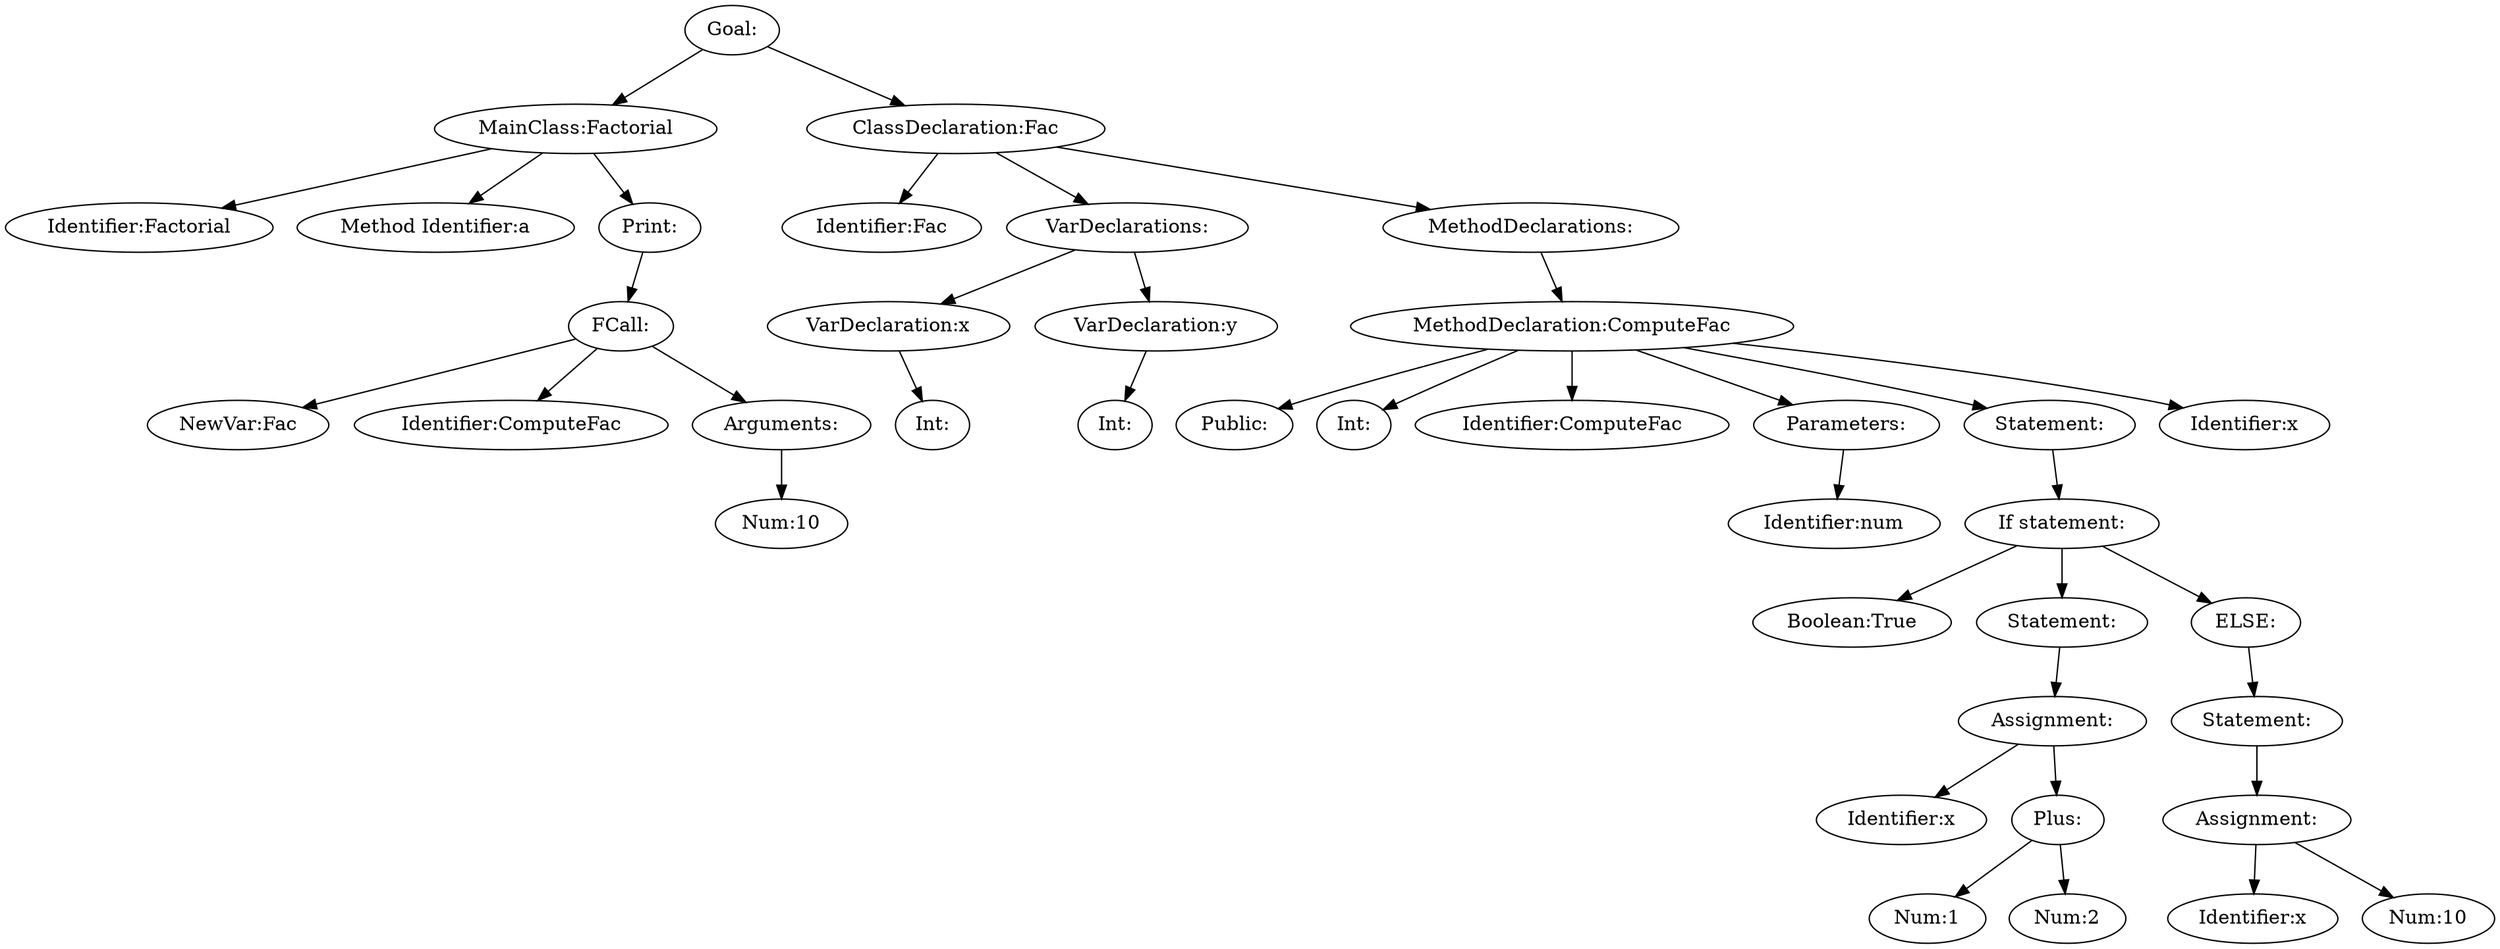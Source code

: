 digraph {
n0 [label="Goal:"];
n1 [label="MainClass:Factorial"];
n2 [label="Identifier:Factorial"];
n1 -> n2
n3 [label="Method Identifier:a"];
n1 -> n3
n4 [label="Print:"];
n5 [label="FCall:"];
n6 [label="NewVar:Fac"];
n5 -> n6
n7 [label="Identifier:ComputeFac"];
n5 -> n7
n8 [label="Arguments:"];
n9 [label="Num:10"];
n8 -> n9
n5 -> n8
n4 -> n5
n1 -> n4
n0 -> n1
n10 [label="ClassDeclaration:Fac"];
n11 [label="Identifier:Fac"];
n10 -> n11
n12 [label="VarDeclarations:"];
n13 [label="VarDeclaration:x"];
n14 [label="Int:"];
n13 -> n14
n12 -> n13
n15 [label="VarDeclaration:y"];
n16 [label="Int:"];
n15 -> n16
n12 -> n15
n10 -> n12
n17 [label="MethodDeclarations:"];
n18 [label="MethodDeclaration:ComputeFac"];
n19 [label="Public:"];
n18 -> n19
n20 [label="Int:"];
n18 -> n20
n21 [label="Identifier:ComputeFac"];
n18 -> n21
n22 [label="Parameters:"];
n23 [label="Identifier:num"];
n22 -> n23
n18 -> n22
n24 [label="Statement:"];
n25 [label="If statement:"];
n26 [label="Boolean:True"];
n25 -> n26
n27 [label="Statement:"];
n28 [label="Assignment:"];
n29 [label="Identifier:x"];
n28 -> n29
n30 [label="Plus:"];
n31 [label="Num:1"];
n30 -> n31
n32 [label="Num:2"];
n30 -> n32
n28 -> n30
n27 -> n28
n25 -> n27
n33 [label="ELSE:"];
n34 [label="Statement:"];
n35 [label="Assignment:"];
n36 [label="Identifier:x"];
n35 -> n36
n37 [label="Num:10"];
n35 -> n37
n34 -> n35
n33 -> n34
n25 -> n33
n24 -> n25
n18 -> n24
n38 [label="Identifier:x"];
n18 -> n38
n17 -> n18
n10 -> n17
n0 -> n10
}
